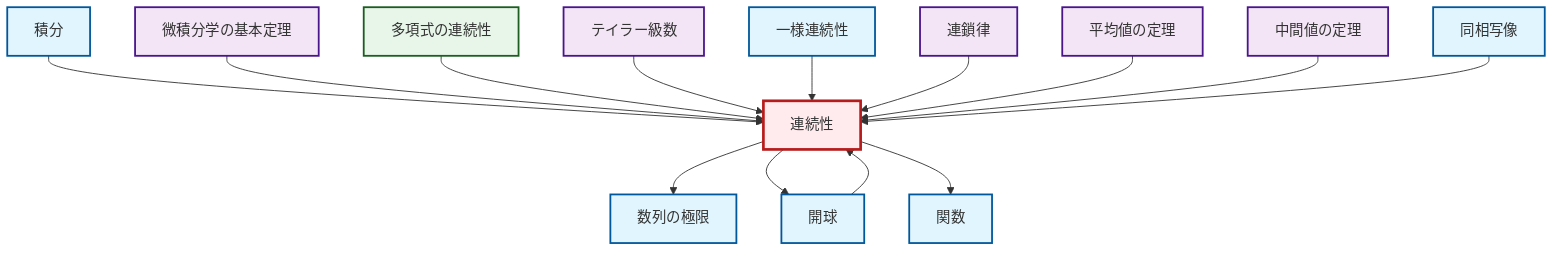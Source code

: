 graph TD
    classDef definition fill:#e1f5fe,stroke:#01579b,stroke-width:2px
    classDef theorem fill:#f3e5f5,stroke:#4a148c,stroke-width:2px
    classDef axiom fill:#fff3e0,stroke:#e65100,stroke-width:2px
    classDef example fill:#e8f5e9,stroke:#1b5e20,stroke-width:2px
    classDef current fill:#ffebee,stroke:#b71c1c,stroke-width:3px
    def-continuity["連続性"]:::definition
    thm-fundamental-calculus["微積分学の基本定理"]:::theorem
    thm-chain-rule["連鎖律"]:::theorem
    def-homeomorphism["同相写像"]:::definition
    ex-polynomial-continuity["多項式の連続性"]:::example
    def-integral["積分"]:::definition
    thm-intermediate-value["中間値の定理"]:::theorem
    def-uniform-continuity["一様連続性"]:::definition
    def-limit["数列の極限"]:::definition
    def-open-ball["開球"]:::definition
    def-function["関数"]:::definition
    thm-taylor-series["テイラー級数"]:::theorem
    thm-mean-value["平均値の定理"]:::theorem
    def-integral --> def-continuity
    thm-fundamental-calculus --> def-continuity
    ex-polynomial-continuity --> def-continuity
    thm-taylor-series --> def-continuity
    def-continuity --> def-limit
    def-continuity --> def-open-ball
    def-uniform-continuity --> def-continuity
    thm-chain-rule --> def-continuity
    def-open-ball --> def-continuity
    thm-mean-value --> def-continuity
    def-continuity --> def-function
    thm-intermediate-value --> def-continuity
    def-homeomorphism --> def-continuity
    class def-continuity current
